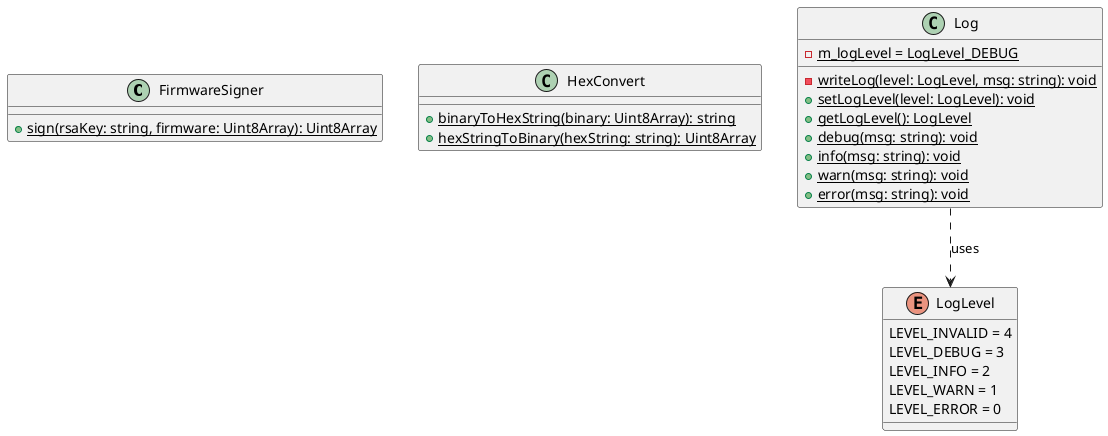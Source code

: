 @startuml
class FirmwareSigner
{
    + {static} sign(rsaKey: string, firmware: Uint8Array): Uint8Array
}

class HexConvert
{
    + {static} binaryToHexString(binary: Uint8Array): string
    + {static} hexStringToBinary(hexString: string): Uint8Array
}

enum LogLevel
{
    LEVEL_INVALID = 4
    LEVEL_DEBUG = 3
    LEVEL_INFO = 2
    LEVEL_WARN = 1
    LEVEL_ERROR = 0
}

class Log
{
    - {static} m_logLevel = LogLevel_DEBUG
    - {static} writeLog(level: LogLevel, msg: string): void
    + {static} setLogLevel(level: LogLevel): void
    + {static} getLogLevel(): LogLevel
    + {static} debug(msg: string): void
    + {static} info(msg: string): void
    + {static} warn(msg: string): void
    + {static} error(msg: string): void
}
Log ..> LogLevel : uses
@enduml
